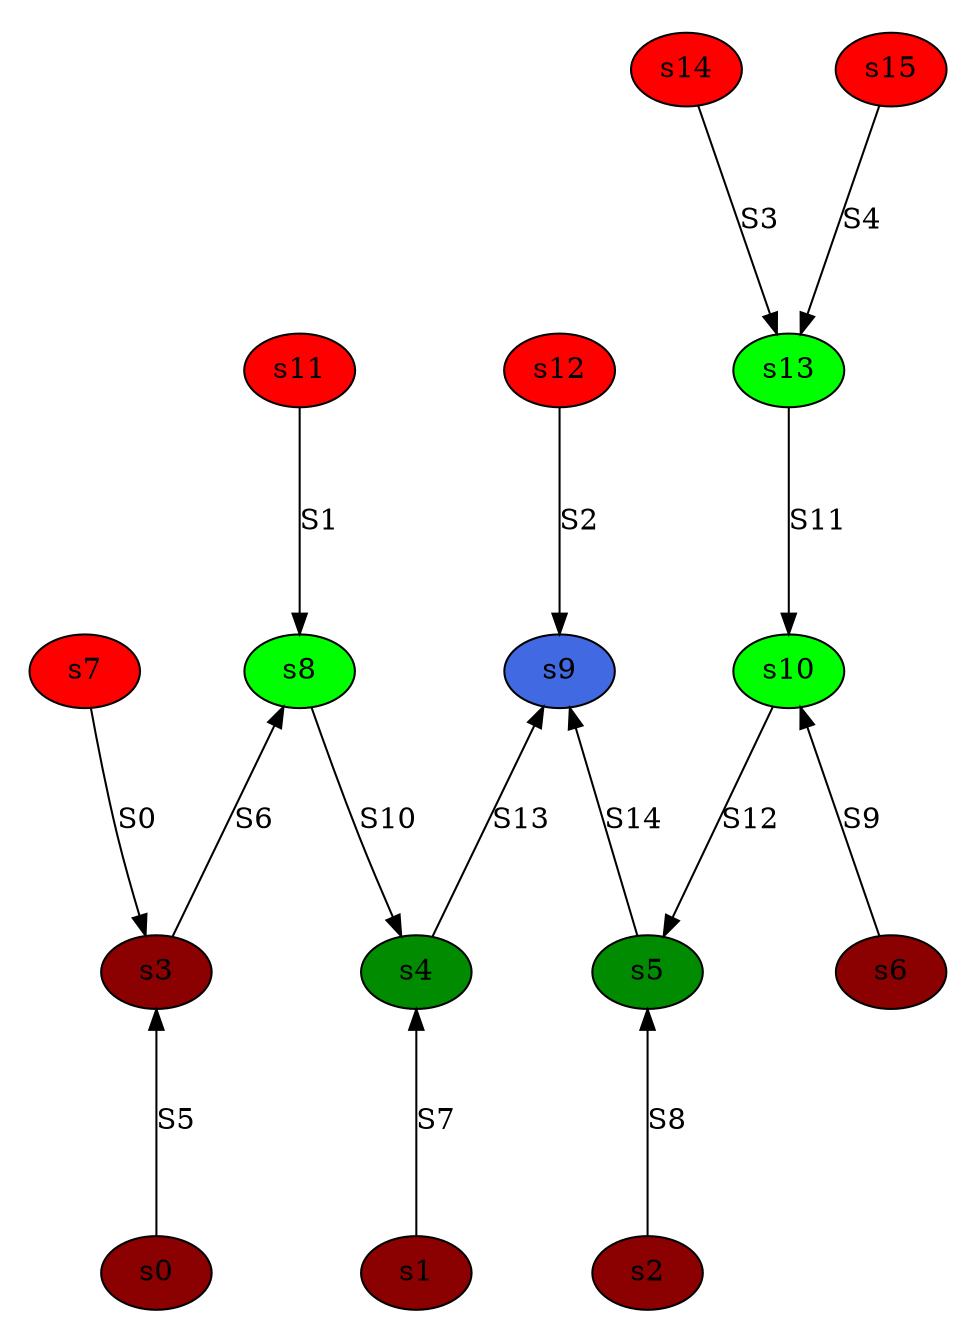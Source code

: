 digraph G
	{
	size="6.5, 9"
	ratio="fill"
	s7[style=filled,fillcolor=red]
	s11[style=filled,fillcolor=red]
	s12[style=filled,fillcolor=red]
	s14[style=filled,fillcolor=red]
	s15[style=filled,fillcolor=red]
	s0[style=filled,fillcolor=red4]
	s3[style=filled,fillcolor=red4]
	s1[style=filled,fillcolor=red4]
	s2[style=filled,fillcolor=red4]
	s6[style=filled,fillcolor=red4]
	s8[style=filled,fillcolor=green]
	s13[style=filled,fillcolor=green]
	s10[style=filled,fillcolor=green]
	s4[style=filled,fillcolor=green4]
	s5[style=filled,fillcolor=green4]
	s9[style=filled,fillcolor=royalblue]
	s7 -> s3[label=S0]
	s11 -> s8[label=S1]
	s12 -> s9[label=S2]
	s14 -> s13[label=S3]
	s15 -> s13[label=S4]
	s3 -> s0[label=S5,dir=back]
	s8 -> s3[label=S6,dir=back]
	s4 -> s1[label=S7,dir=back]
	s5 -> s2[label=S8,dir=back]
	s10 -> s6[label=S9,dir=back]
	s8 -> s4[label=S10]
	s13 -> s10[label=S11]
	s10 -> s5[label=S12]
	s9 -> s4[label=S13,dir=back]
	s9 -> s5[label=S14,dir=back]
	}
